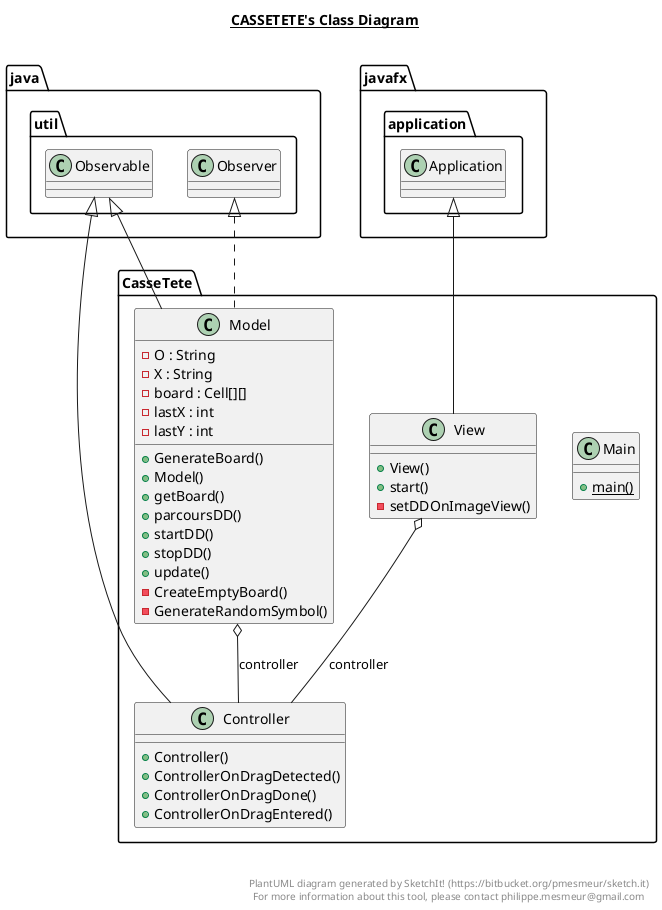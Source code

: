 @startuml

title __CASSETETE's Class Diagram__\n

  namespace CasseTete {
    class CasseTete.Controller {
        + Controller()
        + ControllerOnDragDetected()
        + ControllerOnDragDone()
        + ControllerOnDragEntered()
    }
  }
  

  namespace CasseTete {
    class CasseTete.Main {
        {static} + main()
    }
  }
  

  namespace CasseTete {
    class CasseTete.Model {
        - O : String
        - X : String
        - board : Cell[][]
        - lastX : int
        - lastY : int
        + GenerateBoard()
        + Model()
        + getBoard()
        + parcoursDD()
        + startDD()
        + stopDD()
        + update()
        - CreateEmptyBoard()
        - GenerateRandomSymbol()
    }
  }
  

  namespace CasseTete {
    class CasseTete.View {
        + View()
        + start()
        - setDDOnImageView()
    }
  }
  

  CasseTete.Controller -up-|> java.util.Observable
  CasseTete.Model .up.|> java.util.Observer
  CasseTete.Model -up-|> java.util.Observable
  CasseTete.Model o-- CasseTete.Controller : controller
  CasseTete.View -up-|> javafx.application.Application
  CasseTete.View o-- CasseTete.Controller : controller


right footer


PlantUML diagram generated by SketchIt! (https://bitbucket.org/pmesmeur/sketch.it)
For more information about this tool, please contact philippe.mesmeur@gmail.com
endfooter

@enduml
